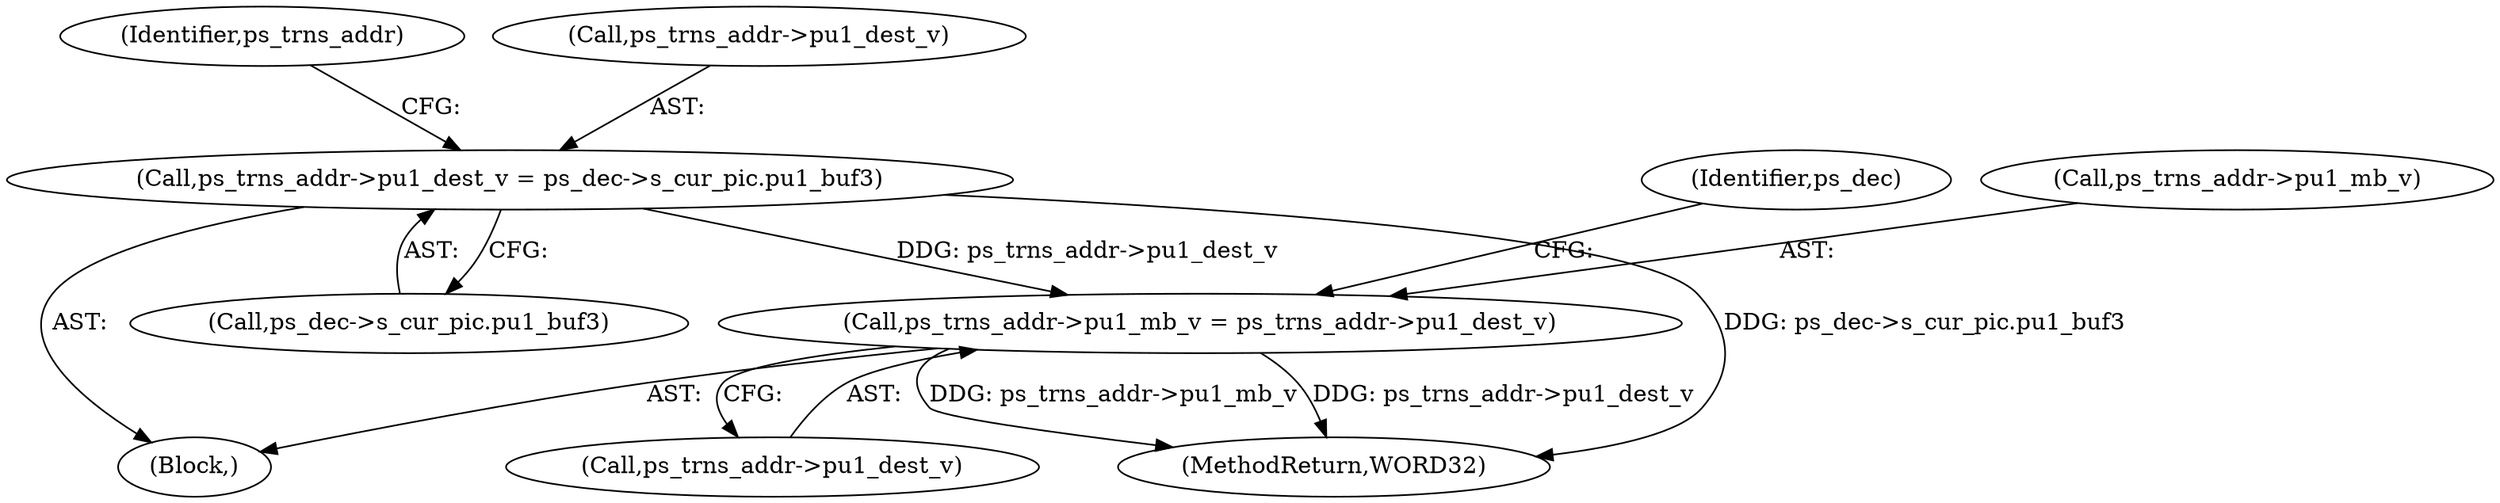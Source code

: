 digraph "0_Android_9a00f562a612d56e7b2b989d168647db900ba6cf_0@pointer" {
"1002185" [label="(Call,ps_trns_addr->pu1_dest_v = ps_dec->s_cur_pic.pu1_buf3)"];
"1002208" [label="(Call,ps_trns_addr->pu1_mb_v = ps_trns_addr->pu1_dest_v)"];
"1002568" [label="(MethodReturn,WORD32)"];
"1002217" [label="(Identifier,ps_dec)"];
"1002185" [label="(Call,ps_trns_addr->pu1_dest_v = ps_dec->s_cur_pic.pu1_buf3)"];
"1002212" [label="(Call,ps_trns_addr->pu1_dest_v)"];
"1002119" [label="(Block,)"];
"1002196" [label="(Identifier,ps_trns_addr)"];
"1002186" [label="(Call,ps_trns_addr->pu1_dest_v)"];
"1002208" [label="(Call,ps_trns_addr->pu1_mb_v = ps_trns_addr->pu1_dest_v)"];
"1002189" [label="(Call,ps_dec->s_cur_pic.pu1_buf3)"];
"1002209" [label="(Call,ps_trns_addr->pu1_mb_v)"];
"1002185" -> "1002119"  [label="AST: "];
"1002185" -> "1002189"  [label="CFG: "];
"1002186" -> "1002185"  [label="AST: "];
"1002189" -> "1002185"  [label="AST: "];
"1002196" -> "1002185"  [label="CFG: "];
"1002185" -> "1002568"  [label="DDG: ps_dec->s_cur_pic.pu1_buf3"];
"1002185" -> "1002208"  [label="DDG: ps_trns_addr->pu1_dest_v"];
"1002208" -> "1002119"  [label="AST: "];
"1002208" -> "1002212"  [label="CFG: "];
"1002209" -> "1002208"  [label="AST: "];
"1002212" -> "1002208"  [label="AST: "];
"1002217" -> "1002208"  [label="CFG: "];
"1002208" -> "1002568"  [label="DDG: ps_trns_addr->pu1_mb_v"];
"1002208" -> "1002568"  [label="DDG: ps_trns_addr->pu1_dest_v"];
}
